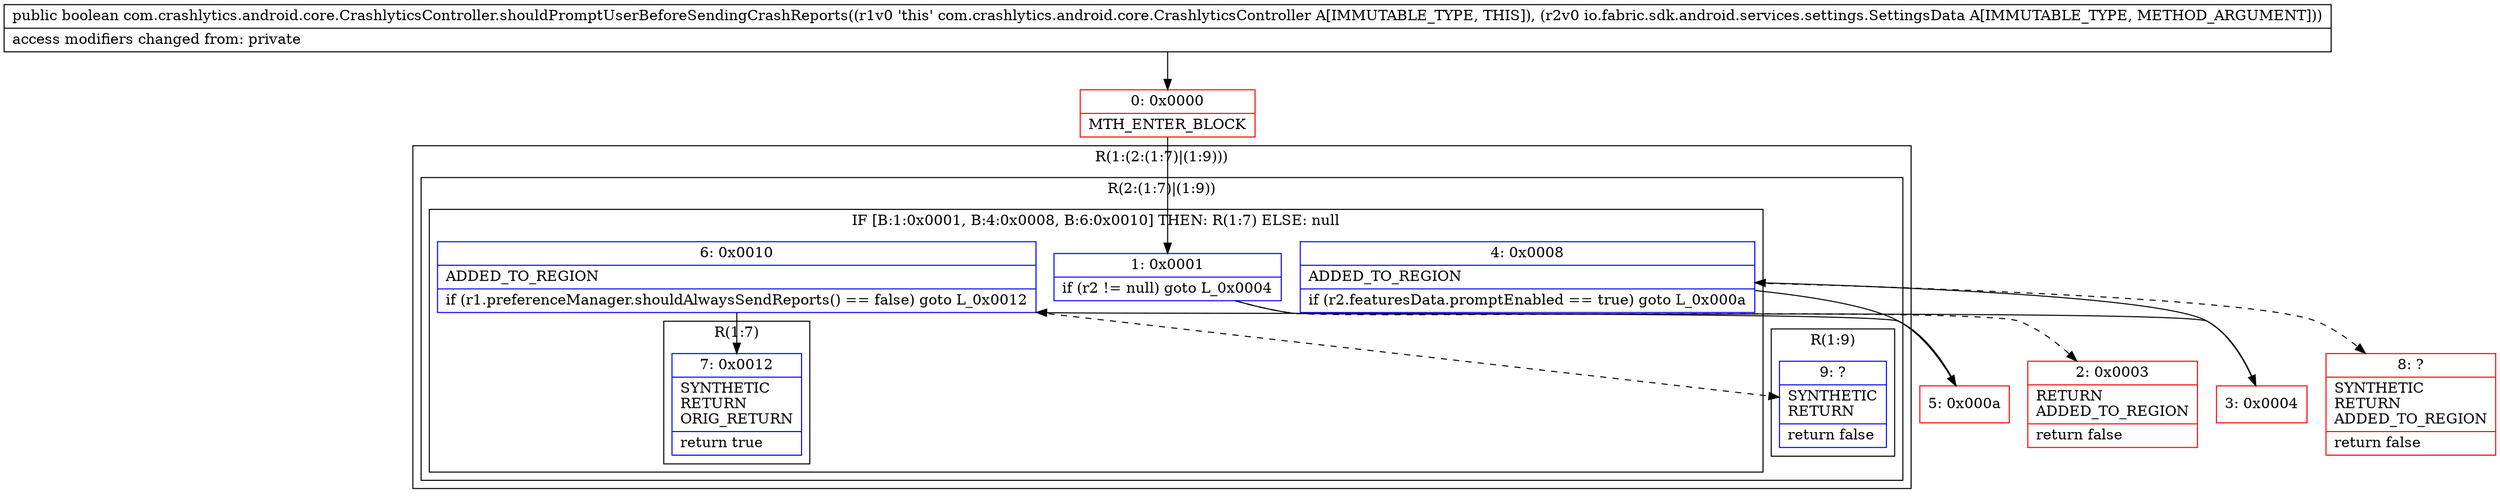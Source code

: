 digraph "CFG forcom.crashlytics.android.core.CrashlyticsController.shouldPromptUserBeforeSendingCrashReports(Lio\/fabric\/sdk\/android\/services\/settings\/SettingsData;)Z" {
subgraph cluster_Region_736602235 {
label = "R(1:(2:(1:7)|(1:9)))";
node [shape=record,color=blue];
subgraph cluster_Region_75476841 {
label = "R(2:(1:7)|(1:9))";
node [shape=record,color=blue];
subgraph cluster_IfRegion_1668926907 {
label = "IF [B:1:0x0001, B:4:0x0008, B:6:0x0010] THEN: R(1:7) ELSE: null";
node [shape=record,color=blue];
Node_1 [shape=record,label="{1\:\ 0x0001|if (r2 != null) goto L_0x0004\l}"];
Node_4 [shape=record,label="{4\:\ 0x0008|ADDED_TO_REGION\l|if (r2.featuresData.promptEnabled == true) goto L_0x000a\l}"];
Node_6 [shape=record,label="{6\:\ 0x0010|ADDED_TO_REGION\l|if (r1.preferenceManager.shouldAlwaysSendReports() == false) goto L_0x0012\l}"];
subgraph cluster_Region_1096725982 {
label = "R(1:7)";
node [shape=record,color=blue];
Node_7 [shape=record,label="{7\:\ 0x0012|SYNTHETIC\lRETURN\lORIG_RETURN\l|return true\l}"];
}
}
subgraph cluster_Region_1466726910 {
label = "R(1:9)";
node [shape=record,color=blue];
Node_9 [shape=record,label="{9\:\ ?|SYNTHETIC\lRETURN\l|return false\l}"];
}
}
}
Node_0 [shape=record,color=red,label="{0\:\ 0x0000|MTH_ENTER_BLOCK\l}"];
Node_2 [shape=record,color=red,label="{2\:\ 0x0003|RETURN\lADDED_TO_REGION\l|return false\l}"];
Node_3 [shape=record,color=red,label="{3\:\ 0x0004}"];
Node_5 [shape=record,color=red,label="{5\:\ 0x000a}"];
Node_8 [shape=record,color=red,label="{8\:\ ?|SYNTHETIC\lRETURN\lADDED_TO_REGION\l|return false\l}"];
MethodNode[shape=record,label="{public boolean com.crashlytics.android.core.CrashlyticsController.shouldPromptUserBeforeSendingCrashReports((r1v0 'this' com.crashlytics.android.core.CrashlyticsController A[IMMUTABLE_TYPE, THIS]), (r2v0 io.fabric.sdk.android.services.settings.SettingsData A[IMMUTABLE_TYPE, METHOD_ARGUMENT]))  | access modifiers changed from: private\l}"];
MethodNode -> Node_0;
Node_1 -> Node_2[style=dashed];
Node_1 -> Node_3;
Node_4 -> Node_5;
Node_4 -> Node_8[style=dashed];
Node_6 -> Node_7;
Node_6 -> Node_9[style=dashed];
Node_0 -> Node_1;
Node_3 -> Node_4;
Node_5 -> Node_6;
}

